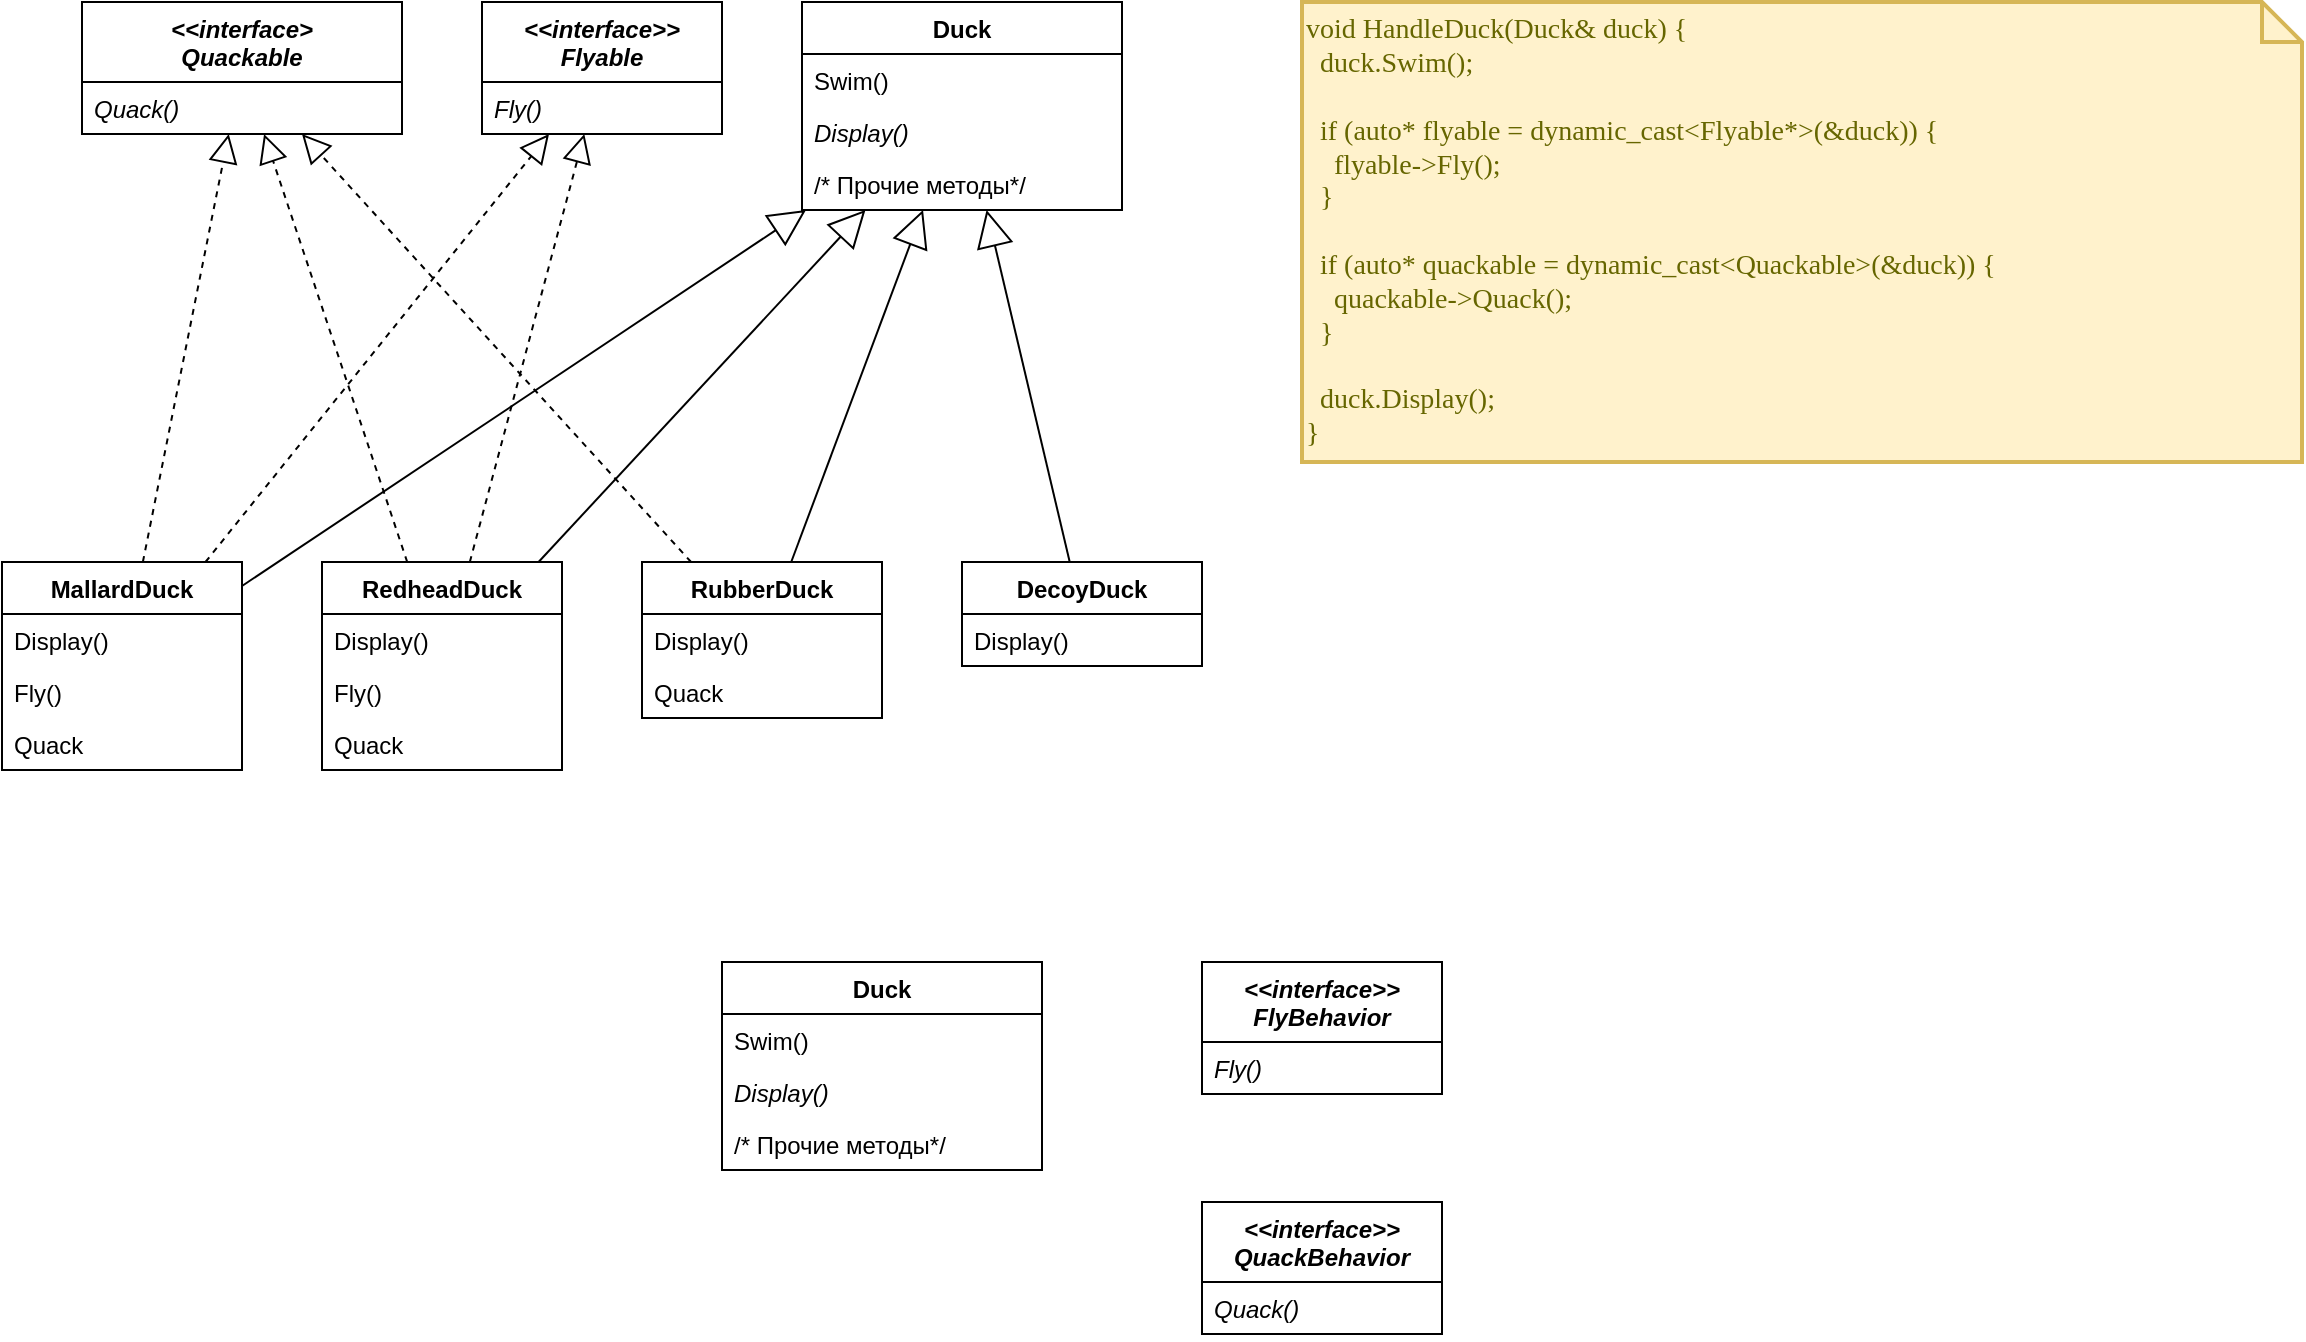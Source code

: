 <mxfile version="24.7.8">
  <diagram name="Page-1" id="vkg1H-ptpOqfHl8EZsF8">
    <mxGraphModel dx="1434" dy="836" grid="1" gridSize="10" guides="1" tooltips="1" connect="1" arrows="1" fold="1" page="1" pageScale="1" pageWidth="850" pageHeight="1100" math="0" shadow="0">
      <root>
        <mxCell id="0" />
        <mxCell id="1" parent="0" />
        <mxCell id="PdKYcKYoRIjCMG8apH9r-1" value="&lt;div&gt;&lt;i&gt;&amp;lt;&amp;lt;interface&amp;gt;&lt;/i&gt;&lt;/div&gt;&lt;i&gt;Quackable&lt;/i&gt;" style="swimlane;fontStyle=1;align=center;verticalAlign=top;childLayout=stackLayout;horizontal=1;startSize=40;horizontalStack=0;resizeParent=1;resizeParentMax=0;resizeLast=0;collapsible=1;marginBottom=0;whiteSpace=wrap;html=1;" parent="1" vertex="1">
          <mxGeometry x="120" y="160" width="160" height="66" as="geometry" />
        </mxCell>
        <mxCell id="PdKYcKYoRIjCMG8apH9r-2" value="&lt;i&gt;Quack()&lt;/i&gt;" style="text;strokeColor=none;fillColor=none;align=left;verticalAlign=top;spacingLeft=4;spacingRight=4;overflow=hidden;rotatable=0;points=[[0,0.5],[1,0.5]];portConstraint=eastwest;whiteSpace=wrap;html=1;" parent="PdKYcKYoRIjCMG8apH9r-1" vertex="1">
          <mxGeometry y="40" width="160" height="26" as="geometry" />
        </mxCell>
        <mxCell id="PdKYcKYoRIjCMG8apH9r-5" value="&lt;div&gt;&lt;i&gt;&amp;lt;&amp;lt;interface&amp;gt;&amp;gt;&lt;/i&gt;&lt;/div&gt;&lt;i&gt;Flyable&lt;/i&gt;" style="swimlane;fontStyle=1;align=center;verticalAlign=top;childLayout=stackLayout;horizontal=1;startSize=40;horizontalStack=0;resizeParent=1;resizeParentMax=0;resizeLast=0;collapsible=1;marginBottom=0;whiteSpace=wrap;html=1;" parent="1" vertex="1">
          <mxGeometry x="320" y="160" width="120" height="66" as="geometry" />
        </mxCell>
        <mxCell id="PdKYcKYoRIjCMG8apH9r-6" value="&lt;i&gt;Fly()&lt;/i&gt;" style="text;strokeColor=none;fillColor=none;align=left;verticalAlign=top;spacingLeft=4;spacingRight=4;overflow=hidden;rotatable=0;points=[[0,0.5],[1,0.5]];portConstraint=eastwest;whiteSpace=wrap;html=1;" parent="PdKYcKYoRIjCMG8apH9r-5" vertex="1">
          <mxGeometry y="40" width="120" height="26" as="geometry" />
        </mxCell>
        <mxCell id="PdKYcKYoRIjCMG8apH9r-7" value="&lt;span&gt;Duck&lt;/span&gt;" style="swimlane;fontStyle=1;align=center;verticalAlign=top;childLayout=stackLayout;horizontal=1;startSize=26;horizontalStack=0;resizeParent=1;resizeParentMax=0;resizeLast=0;collapsible=1;marginBottom=0;whiteSpace=wrap;html=1;" parent="1" vertex="1">
          <mxGeometry x="480" y="160" width="160" height="104" as="geometry" />
        </mxCell>
        <mxCell id="PdKYcKYoRIjCMG8apH9r-8" value="Swim()" style="text;strokeColor=none;fillColor=none;align=left;verticalAlign=top;spacingLeft=4;spacingRight=4;overflow=hidden;rotatable=0;points=[[0,0.5],[1,0.5]];portConstraint=eastwest;whiteSpace=wrap;html=1;" parent="PdKYcKYoRIjCMG8apH9r-7" vertex="1">
          <mxGeometry y="26" width="160" height="26" as="geometry" />
        </mxCell>
        <mxCell id="PdKYcKYoRIjCMG8apH9r-9" value="&lt;i&gt;Display()&lt;/i&gt;" style="text;strokeColor=none;fillColor=none;align=left;verticalAlign=top;spacingLeft=4;spacingRight=4;overflow=hidden;rotatable=0;points=[[0,0.5],[1,0.5]];portConstraint=eastwest;whiteSpace=wrap;html=1;" parent="PdKYcKYoRIjCMG8apH9r-7" vertex="1">
          <mxGeometry y="52" width="160" height="26" as="geometry" />
        </mxCell>
        <mxCell id="PdKYcKYoRIjCMG8apH9r-10" value="/* Прочие методы*/" style="text;strokeColor=none;fillColor=none;align=left;verticalAlign=top;spacingLeft=4;spacingRight=4;overflow=hidden;rotatable=0;points=[[0,0.5],[1,0.5]];portConstraint=eastwest;whiteSpace=wrap;html=1;" parent="PdKYcKYoRIjCMG8apH9r-7" vertex="1">
          <mxGeometry y="78" width="160" height="26" as="geometry" />
        </mxCell>
        <mxCell id="PdKYcKYoRIjCMG8apH9r-11" value="MallardDuck" style="swimlane;fontStyle=1;align=center;verticalAlign=top;childLayout=stackLayout;horizontal=1;startSize=26;horizontalStack=0;resizeParent=1;resizeParentMax=0;resizeLast=0;collapsible=1;marginBottom=0;whiteSpace=wrap;html=1;" parent="1" vertex="1">
          <mxGeometry x="80" y="440" width="120" height="104" as="geometry" />
        </mxCell>
        <mxCell id="PdKYcKYoRIjCMG8apH9r-12" value="Display()" style="text;strokeColor=none;fillColor=none;align=left;verticalAlign=top;spacingLeft=4;spacingRight=4;overflow=hidden;rotatable=0;points=[[0,0.5],[1,0.5]];portConstraint=eastwest;whiteSpace=wrap;html=1;" parent="PdKYcKYoRIjCMG8apH9r-11" vertex="1">
          <mxGeometry y="26" width="120" height="26" as="geometry" />
        </mxCell>
        <mxCell id="PdKYcKYoRIjCMG8apH9r-15" value="Fly()" style="text;strokeColor=none;fillColor=none;align=left;verticalAlign=top;spacingLeft=4;spacingRight=4;overflow=hidden;rotatable=0;points=[[0,0.5],[1,0.5]];portConstraint=eastwest;whiteSpace=wrap;html=1;" parent="PdKYcKYoRIjCMG8apH9r-11" vertex="1">
          <mxGeometry y="52" width="120" height="26" as="geometry" />
        </mxCell>
        <mxCell id="PdKYcKYoRIjCMG8apH9r-16" value="Quack" style="text;strokeColor=none;fillColor=none;align=left;verticalAlign=top;spacingLeft=4;spacingRight=4;overflow=hidden;rotatable=0;points=[[0,0.5],[1,0.5]];portConstraint=eastwest;whiteSpace=wrap;html=1;" parent="PdKYcKYoRIjCMG8apH9r-11" vertex="1">
          <mxGeometry y="78" width="120" height="26" as="geometry" />
        </mxCell>
        <mxCell id="PdKYcKYoRIjCMG8apH9r-18" value="RedheadDuck" style="swimlane;fontStyle=1;align=center;verticalAlign=top;childLayout=stackLayout;horizontal=1;startSize=26;horizontalStack=0;resizeParent=1;resizeParentMax=0;resizeLast=0;collapsible=1;marginBottom=0;whiteSpace=wrap;html=1;" parent="1" vertex="1">
          <mxGeometry x="240" y="440" width="120" height="104" as="geometry" />
        </mxCell>
        <mxCell id="PdKYcKYoRIjCMG8apH9r-19" value="Display()" style="text;strokeColor=none;fillColor=none;align=left;verticalAlign=top;spacingLeft=4;spacingRight=4;overflow=hidden;rotatable=0;points=[[0,0.5],[1,0.5]];portConstraint=eastwest;whiteSpace=wrap;html=1;" parent="PdKYcKYoRIjCMG8apH9r-18" vertex="1">
          <mxGeometry y="26" width="120" height="26" as="geometry" />
        </mxCell>
        <mxCell id="PdKYcKYoRIjCMG8apH9r-20" value="Fly()" style="text;strokeColor=none;fillColor=none;align=left;verticalAlign=top;spacingLeft=4;spacingRight=4;overflow=hidden;rotatable=0;points=[[0,0.5],[1,0.5]];portConstraint=eastwest;whiteSpace=wrap;html=1;" parent="PdKYcKYoRIjCMG8apH9r-18" vertex="1">
          <mxGeometry y="52" width="120" height="26" as="geometry" />
        </mxCell>
        <mxCell id="PdKYcKYoRIjCMG8apH9r-21" value="Quack" style="text;strokeColor=none;fillColor=none;align=left;verticalAlign=top;spacingLeft=4;spacingRight=4;overflow=hidden;rotatable=0;points=[[0,0.5],[1,0.5]];portConstraint=eastwest;whiteSpace=wrap;html=1;" parent="PdKYcKYoRIjCMG8apH9r-18" vertex="1">
          <mxGeometry y="78" width="120" height="26" as="geometry" />
        </mxCell>
        <mxCell id="PdKYcKYoRIjCMG8apH9r-23" value="RubberDuck" style="swimlane;fontStyle=1;align=center;verticalAlign=top;childLayout=stackLayout;horizontal=1;startSize=26;horizontalStack=0;resizeParent=1;resizeParentMax=0;resizeLast=0;collapsible=1;marginBottom=0;whiteSpace=wrap;html=1;" parent="1" vertex="1">
          <mxGeometry x="400" y="440" width="120" height="78" as="geometry" />
        </mxCell>
        <mxCell id="PdKYcKYoRIjCMG8apH9r-24" value="Display()" style="text;strokeColor=none;fillColor=none;align=left;verticalAlign=top;spacingLeft=4;spacingRight=4;overflow=hidden;rotatable=0;points=[[0,0.5],[1,0.5]];portConstraint=eastwest;whiteSpace=wrap;html=1;" parent="PdKYcKYoRIjCMG8apH9r-23" vertex="1">
          <mxGeometry y="26" width="120" height="26" as="geometry" />
        </mxCell>
        <mxCell id="PdKYcKYoRIjCMG8apH9r-26" value="Quack" style="text;strokeColor=none;fillColor=none;align=left;verticalAlign=top;spacingLeft=4;spacingRight=4;overflow=hidden;rotatable=0;points=[[0,0.5],[1,0.5]];portConstraint=eastwest;whiteSpace=wrap;html=1;" parent="PdKYcKYoRIjCMG8apH9r-23" vertex="1">
          <mxGeometry y="52" width="120" height="26" as="geometry" />
        </mxCell>
        <mxCell id="PdKYcKYoRIjCMG8apH9r-27" value="DecoyDuck" style="swimlane;fontStyle=1;align=center;verticalAlign=top;childLayout=stackLayout;horizontal=1;startSize=26;horizontalStack=0;resizeParent=1;resizeParentMax=0;resizeLast=0;collapsible=1;marginBottom=0;whiteSpace=wrap;html=1;" parent="1" vertex="1">
          <mxGeometry x="560" y="440" width="120" height="52" as="geometry" />
        </mxCell>
        <mxCell id="PdKYcKYoRIjCMG8apH9r-28" value="Display()" style="text;strokeColor=none;fillColor=none;align=left;verticalAlign=top;spacingLeft=4;spacingRight=4;overflow=hidden;rotatable=0;points=[[0,0.5],[1,0.5]];portConstraint=eastwest;whiteSpace=wrap;html=1;" parent="PdKYcKYoRIjCMG8apH9r-27" vertex="1">
          <mxGeometry y="26" width="120" height="26" as="geometry" />
        </mxCell>
        <mxCell id="PdKYcKYoRIjCMG8apH9r-31" value="" style="endArrow=block;endSize=16;endFill=0;html=1;rounded=0;" parent="1" source="PdKYcKYoRIjCMG8apH9r-27" target="PdKYcKYoRIjCMG8apH9r-7" edge="1">
          <mxGeometry width="160" relative="1" as="geometry">
            <mxPoint x="530" y="330" as="sourcePoint" />
            <mxPoint x="690" y="330" as="targetPoint" />
          </mxGeometry>
        </mxCell>
        <mxCell id="PdKYcKYoRIjCMG8apH9r-32" value="" style="endArrow=block;endSize=16;endFill=0;html=1;rounded=0;" parent="1" source="PdKYcKYoRIjCMG8apH9r-23" target="PdKYcKYoRIjCMG8apH9r-7" edge="1">
          <mxGeometry width="160" relative="1" as="geometry">
            <mxPoint x="530" y="330" as="sourcePoint" />
            <mxPoint x="690" y="330" as="targetPoint" />
          </mxGeometry>
        </mxCell>
        <mxCell id="PdKYcKYoRIjCMG8apH9r-33" value="" style="endArrow=block;endSize=16;endFill=0;html=1;rounded=0;" parent="1" source="PdKYcKYoRIjCMG8apH9r-18" target="PdKYcKYoRIjCMG8apH9r-7" edge="1">
          <mxGeometry width="160" relative="1" as="geometry">
            <mxPoint x="530" y="330" as="sourcePoint" />
            <mxPoint x="690" y="330" as="targetPoint" />
          </mxGeometry>
        </mxCell>
        <mxCell id="PdKYcKYoRIjCMG8apH9r-34" value="" style="endArrow=block;endSize=16;endFill=0;html=1;rounded=0;" parent="1" source="PdKYcKYoRIjCMG8apH9r-11" target="PdKYcKYoRIjCMG8apH9r-7" edge="1">
          <mxGeometry width="160" relative="1" as="geometry">
            <mxPoint x="530" y="330" as="sourcePoint" />
            <mxPoint x="690" y="330" as="targetPoint" />
          </mxGeometry>
        </mxCell>
        <mxCell id="PdKYcKYoRIjCMG8apH9r-35" value="" style="endArrow=block;dashed=1;endFill=0;endSize=12;html=1;rounded=0;" parent="1" source="PdKYcKYoRIjCMG8apH9r-11" target="PdKYcKYoRIjCMG8apH9r-1" edge="1">
          <mxGeometry width="160" relative="1" as="geometry">
            <mxPoint x="130" y="300" as="sourcePoint" />
            <mxPoint x="290" y="300" as="targetPoint" />
          </mxGeometry>
        </mxCell>
        <mxCell id="PdKYcKYoRIjCMG8apH9r-36" value="" style="endArrow=block;dashed=1;endFill=0;endSize=12;html=1;rounded=0;" parent="1" source="PdKYcKYoRIjCMG8apH9r-18" target="PdKYcKYoRIjCMG8apH9r-1" edge="1">
          <mxGeometry width="160" relative="1" as="geometry">
            <mxPoint x="130" y="300" as="sourcePoint" />
            <mxPoint x="290" y="300" as="targetPoint" />
          </mxGeometry>
        </mxCell>
        <mxCell id="PdKYcKYoRIjCMG8apH9r-37" value="" style="endArrow=block;dashed=1;endFill=0;endSize=12;html=1;rounded=0;" parent="1" source="PdKYcKYoRIjCMG8apH9r-23" target="PdKYcKYoRIjCMG8apH9r-1" edge="1">
          <mxGeometry width="160" relative="1" as="geometry">
            <mxPoint x="130" y="300" as="sourcePoint" />
            <mxPoint x="290" y="300" as="targetPoint" />
          </mxGeometry>
        </mxCell>
        <mxCell id="PdKYcKYoRIjCMG8apH9r-39" value="" style="endArrow=block;dashed=1;endFill=0;endSize=12;html=1;rounded=0;" parent="1" source="PdKYcKYoRIjCMG8apH9r-18" target="PdKYcKYoRIjCMG8apH9r-5" edge="1">
          <mxGeometry width="160" relative="1" as="geometry">
            <mxPoint x="130" y="300" as="sourcePoint" />
            <mxPoint x="290" y="300" as="targetPoint" />
          </mxGeometry>
        </mxCell>
        <mxCell id="PdKYcKYoRIjCMG8apH9r-40" value="" style="endArrow=block;dashed=1;endFill=0;endSize=12;html=1;rounded=0;" parent="1" source="PdKYcKYoRIjCMG8apH9r-11" target="PdKYcKYoRIjCMG8apH9r-5" edge="1">
          <mxGeometry width="160" relative="1" as="geometry">
            <mxPoint x="130" y="300" as="sourcePoint" />
            <mxPoint x="290" y="300" as="targetPoint" />
          </mxGeometry>
        </mxCell>
        <mxCell id="PdKYcKYoRIjCMG8apH9r-41" value="&lt;div&gt;&lt;font&gt;void HandleDuck(Duck&amp;amp; duck) {&lt;/font&gt;&lt;/div&gt;&lt;div&gt;&lt;font&gt;&amp;nbsp;&lt;/font&gt;&lt;font&gt; duck.Swim();&lt;/font&gt;&lt;/div&gt;&lt;div&gt;&lt;font&gt;&lt;br&gt;&lt;/font&gt;&lt;/div&gt;&lt;font&gt;&amp;nbsp; if (auto* flyable = dynamic_cast&amp;lt;Flyable*&amp;gt;(&amp;amp;duck)) {&lt;/font&gt;&lt;div&gt;&lt;font&gt;&amp;nbsp; &amp;nbsp; flyable-&amp;gt;Fly();&lt;br&gt;&lt;/font&gt;&lt;div&gt;&lt;font&gt;&amp;nbsp; }&lt;/font&gt;&lt;/div&gt;&lt;/div&gt;&lt;div&gt;&lt;font&gt;&lt;br&gt;&lt;/font&gt;&lt;/div&gt;&lt;div&gt;&lt;font&gt;&amp;nbsp; if (auto* quackable = dynamic_cast&amp;lt;Quackable&amp;gt;(&amp;amp;duck)) {&lt;/font&gt;&lt;/div&gt;&lt;div&gt;&lt;font&gt;&amp;nbsp; &amp;nbsp; quackable-&amp;gt;Quack();&lt;/font&gt;&lt;/div&gt;&lt;div&gt;&lt;font&gt;&amp;nbsp; }&lt;/font&gt;&lt;/div&gt;&lt;div&gt;&lt;font&gt;&lt;br&gt;&lt;/font&gt;&lt;/div&gt;&lt;div&gt;&lt;font&gt;&amp;nbsp; duck.Display();&lt;/font&gt;&lt;/div&gt;&lt;div&gt;&lt;font&gt;}&lt;/font&gt;&lt;/div&gt;" style="shape=note;strokeWidth=2;fontSize=14;size=20;whiteSpace=wrap;html=1;fillColor=#fff2cc;strokeColor=#d6b656;fontColor=#666600;align=left;fontFamily=Lucida Console;" parent="1" vertex="1">
          <mxGeometry x="730" y="160" width="500" height="230" as="geometry" />
        </mxCell>
        <mxCell id="JzUW8rW11CqownopJ5-b-1" value="&lt;span&gt;Duck&lt;/span&gt;" style="swimlane;fontStyle=1;align=center;verticalAlign=top;childLayout=stackLayout;horizontal=1;startSize=26;horizontalStack=0;resizeParent=1;resizeParentMax=0;resizeLast=0;collapsible=1;marginBottom=0;whiteSpace=wrap;html=1;" vertex="1" parent="1">
          <mxGeometry x="440" y="640" width="160" height="104" as="geometry" />
        </mxCell>
        <mxCell id="JzUW8rW11CqownopJ5-b-2" value="Swim()" style="text;strokeColor=none;fillColor=none;align=left;verticalAlign=top;spacingLeft=4;spacingRight=4;overflow=hidden;rotatable=0;points=[[0,0.5],[1,0.5]];portConstraint=eastwest;whiteSpace=wrap;html=1;" vertex="1" parent="JzUW8rW11CqownopJ5-b-1">
          <mxGeometry y="26" width="160" height="26" as="geometry" />
        </mxCell>
        <mxCell id="JzUW8rW11CqownopJ5-b-3" value="&lt;i&gt;Display()&lt;/i&gt;" style="text;strokeColor=none;fillColor=none;align=left;verticalAlign=top;spacingLeft=4;spacingRight=4;overflow=hidden;rotatable=0;points=[[0,0.5],[1,0.5]];portConstraint=eastwest;whiteSpace=wrap;html=1;" vertex="1" parent="JzUW8rW11CqownopJ5-b-1">
          <mxGeometry y="52" width="160" height="26" as="geometry" />
        </mxCell>
        <mxCell id="JzUW8rW11CqownopJ5-b-4" value="/* Прочие методы*/" style="text;strokeColor=none;fillColor=none;align=left;verticalAlign=top;spacingLeft=4;spacingRight=4;overflow=hidden;rotatable=0;points=[[0,0.5],[1,0.5]];portConstraint=eastwest;whiteSpace=wrap;html=1;" vertex="1" parent="JzUW8rW11CqownopJ5-b-1">
          <mxGeometry y="78" width="160" height="26" as="geometry" />
        </mxCell>
        <mxCell id="JzUW8rW11CqownopJ5-b-9" value="&lt;div&gt;&lt;i&gt;&amp;lt;&amp;lt;interface&amp;gt;&amp;gt;&lt;/i&gt;&lt;/div&gt;&lt;i&gt;FlyBehavior&lt;/i&gt;" style="swimlane;fontStyle=1;align=center;verticalAlign=top;childLayout=stackLayout;horizontal=1;startSize=40;horizontalStack=0;resizeParent=1;resizeParentMax=0;resizeLast=0;collapsible=1;marginBottom=0;whiteSpace=wrap;html=1;" vertex="1" parent="1">
          <mxGeometry x="680" y="640" width="120" height="66" as="geometry" />
        </mxCell>
        <mxCell id="JzUW8rW11CqownopJ5-b-10" value="&lt;i&gt;Fly()&lt;/i&gt;" style="text;strokeColor=none;fillColor=none;align=left;verticalAlign=top;spacingLeft=4;spacingRight=4;overflow=hidden;rotatable=0;points=[[0,0.5],[1,0.5]];portConstraint=eastwest;whiteSpace=wrap;html=1;" vertex="1" parent="JzUW8rW11CqownopJ5-b-9">
          <mxGeometry y="40" width="120" height="26" as="geometry" />
        </mxCell>
        <mxCell id="JzUW8rW11CqownopJ5-b-11" value="&lt;div&gt;&lt;i&gt;&amp;lt;&amp;lt;interface&amp;gt;&amp;gt;&lt;/i&gt;&lt;/div&gt;&lt;i&gt;QuackBehavior&lt;/i&gt;" style="swimlane;fontStyle=1;align=center;verticalAlign=top;childLayout=stackLayout;horizontal=1;startSize=40;horizontalStack=0;resizeParent=1;resizeParentMax=0;resizeLast=0;collapsible=1;marginBottom=0;whiteSpace=wrap;html=1;" vertex="1" parent="1">
          <mxGeometry x="680" y="760" width="120" height="66" as="geometry" />
        </mxCell>
        <mxCell id="JzUW8rW11CqownopJ5-b-12" value="&lt;i&gt;Quack()&lt;/i&gt;" style="text;strokeColor=none;fillColor=none;align=left;verticalAlign=top;spacingLeft=4;spacingRight=4;overflow=hidden;rotatable=0;points=[[0,0.5],[1,0.5]];portConstraint=eastwest;whiteSpace=wrap;html=1;" vertex="1" parent="JzUW8rW11CqownopJ5-b-11">
          <mxGeometry y="40" width="120" height="26" as="geometry" />
        </mxCell>
      </root>
    </mxGraphModel>
  </diagram>
</mxfile>
